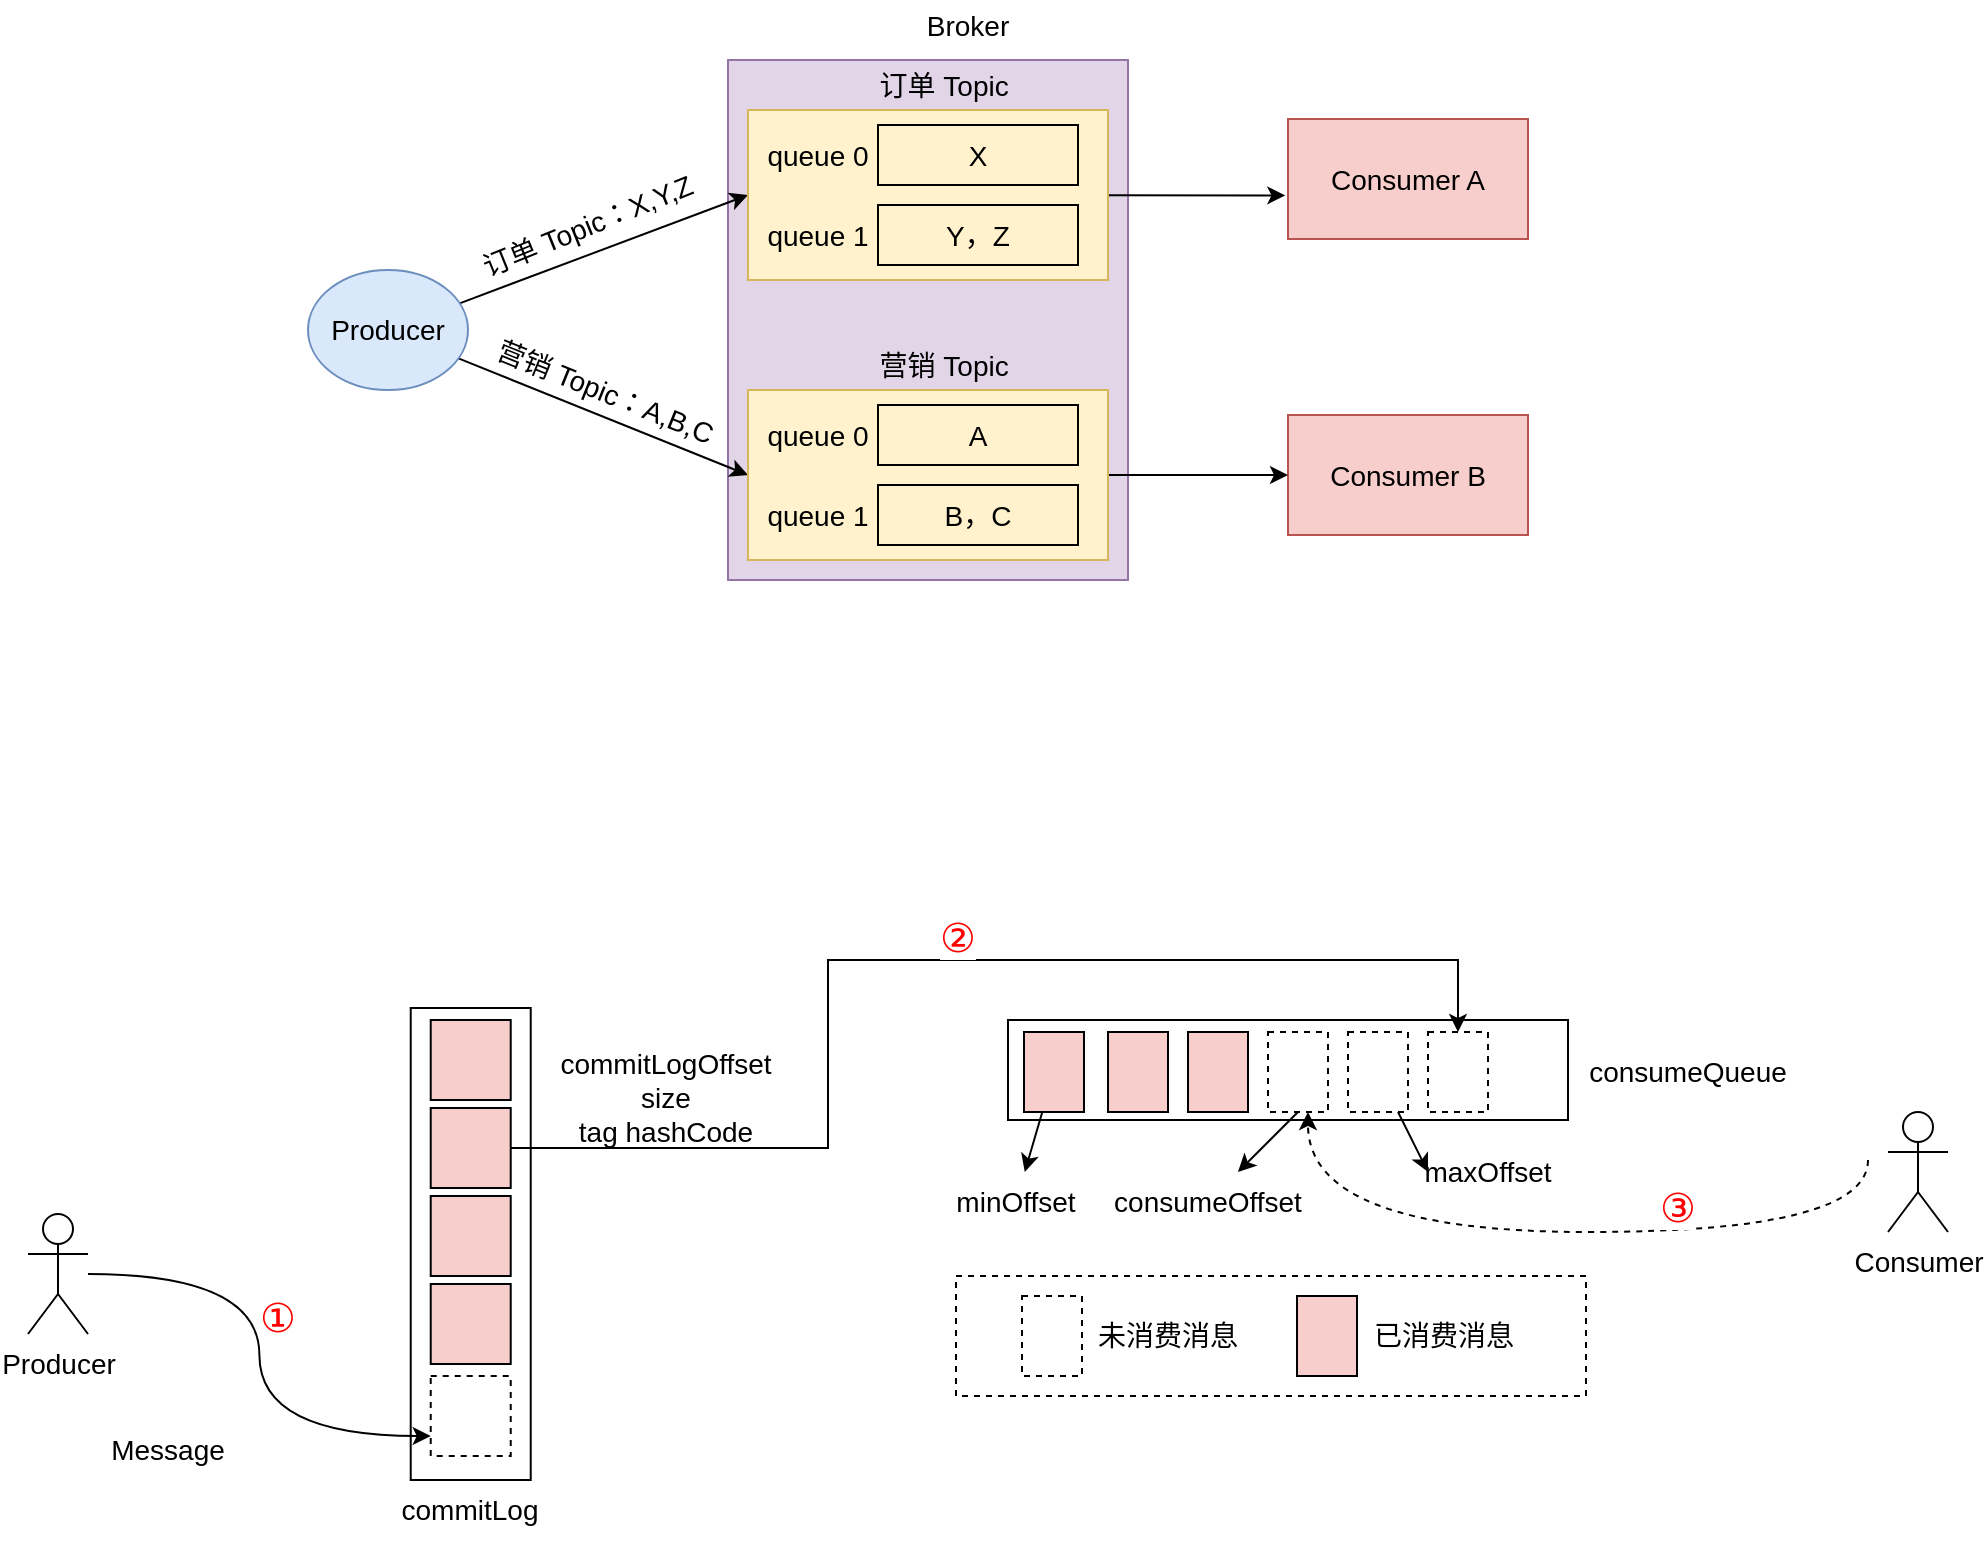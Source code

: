 <mxfile version="17.4.0" type="github">
  <diagram id="8jWHqD3x7RygeazGoGZq" name="Page-1">
    <mxGraphModel dx="1251" dy="661" grid="1" gridSize="10" guides="1" tooltips="1" connect="1" arrows="1" fold="1" page="1" pageScale="1" pageWidth="1169" pageHeight="1654" math="0" shadow="0">
      <root>
        <mxCell id="0" />
        <mxCell id="1" parent="0" />
        <mxCell id="ZXUQTXngMua6hEGJQAiq-223" value="" style="rounded=0;whiteSpace=wrap;html=1;labelBackgroundColor=default;fontSize=14;fillColor=#e1d5e7;strokeColor=#9673a6;" vertex="1" parent="1">
          <mxGeometry x="400" y="240" width="200" height="260" as="geometry" />
        </mxCell>
        <mxCell id="ZXUQTXngMua6hEGJQAiq-225" style="edgeStyle=none;rounded=0;jumpStyle=arc;jumpSize=13;orthogonalLoop=1;jettySize=auto;html=1;entryX=0;entryY=0.5;entryDx=0;entryDy=0;fontSize=14;fontColor=#000000;startArrow=none;startFill=0;endArrow=classic;endFill=1;strokeColor=#000000;" edge="1" parent="1" source="ZXUQTXngMua6hEGJQAiq-197" target="ZXUQTXngMua6hEGJQAiq-200">
          <mxGeometry relative="1" as="geometry" />
        </mxCell>
        <mxCell id="ZXUQTXngMua6hEGJQAiq-228" style="edgeStyle=none;rounded=0;jumpStyle=arc;jumpSize=13;orthogonalLoop=1;jettySize=auto;html=1;entryX=0;entryY=0.5;entryDx=0;entryDy=0;fontSize=14;fontColor=#000000;startArrow=none;startFill=0;endArrow=classic;endFill=1;strokeColor=#000000;" edge="1" parent="1" source="ZXUQTXngMua6hEGJQAiq-197" target="ZXUQTXngMua6hEGJQAiq-217">
          <mxGeometry relative="1" as="geometry" />
        </mxCell>
        <mxCell id="ZXUQTXngMua6hEGJQAiq-197" value="Producer" style="ellipse;whiteSpace=wrap;html=1;labelBackgroundColor=none;fillColor=#dae8fc;strokeColor=#6c8ebf;fontSize=14;" vertex="1" parent="1">
          <mxGeometry x="190" y="345" width="80" height="60" as="geometry" />
        </mxCell>
        <mxCell id="ZXUQTXngMua6hEGJQAiq-230" style="edgeStyle=none;rounded=0;jumpStyle=arc;jumpSize=13;orthogonalLoop=1;jettySize=auto;html=1;entryX=-0.011;entryY=0.637;entryDx=0;entryDy=0;entryPerimeter=0;fontSize=14;fontColor=#000000;startArrow=none;startFill=0;endArrow=classic;endFill=1;strokeColor=#000000;" edge="1" parent="1" source="ZXUQTXngMua6hEGJQAiq-200" target="ZXUQTXngMua6hEGJQAiq-204">
          <mxGeometry relative="1" as="geometry" />
        </mxCell>
        <mxCell id="ZXUQTXngMua6hEGJQAiq-200" value="" style="rounded=0;whiteSpace=wrap;html=1;labelBackgroundColor=default;fontSize=14;fillColor=#fff2cc;strokeColor=#d6b656;" vertex="1" parent="1">
          <mxGeometry x="410" y="265" width="180" height="85" as="geometry" />
        </mxCell>
        <mxCell id="ZXUQTXngMua6hEGJQAiq-204" value="Consumer A" style="rounded=0;whiteSpace=wrap;html=1;labelBackgroundColor=none;fontSize=14;fillColor=#f8cecc;strokeColor=#b85450;" vertex="1" parent="1">
          <mxGeometry x="680" y="269.5" width="120" height="60" as="geometry" />
        </mxCell>
        <mxCell id="ZXUQTXngMua6hEGJQAiq-205" value="Consumer&amp;nbsp;B" style="rounded=0;whiteSpace=wrap;html=1;labelBackgroundColor=none;fontSize=14;fillColor=#f8cecc;strokeColor=#b85450;" vertex="1" parent="1">
          <mxGeometry x="680" y="417.5" width="120" height="60" as="geometry" />
        </mxCell>
        <mxCell id="ZXUQTXngMua6hEGJQAiq-211" value="X" style="rounded=0;whiteSpace=wrap;html=1;labelBackgroundColor=none;fontSize=14;fontColor=#000000;fillColor=none;" vertex="1" parent="1">
          <mxGeometry x="475" y="272.5" width="100" height="30" as="geometry" />
        </mxCell>
        <mxCell id="ZXUQTXngMua6hEGJQAiq-212" value="Y，Z" style="rounded=0;whiteSpace=wrap;html=1;labelBackgroundColor=none;fontSize=14;fontColor=#000000;fillColor=none;" vertex="1" parent="1">
          <mxGeometry x="475" y="312.5" width="100" height="30" as="geometry" />
        </mxCell>
        <mxCell id="ZXUQTXngMua6hEGJQAiq-213" value="queue 0" style="text;html=1;strokeColor=none;fillColor=none;align=center;verticalAlign=middle;whiteSpace=wrap;rounded=0;labelBackgroundColor=none;fontSize=14;fontColor=#000000;" vertex="1" parent="1">
          <mxGeometry x="415" y="272.5" width="60" height="30" as="geometry" />
        </mxCell>
        <mxCell id="ZXUQTXngMua6hEGJQAiq-214" value="queue 1" style="text;html=1;strokeColor=none;fillColor=none;align=center;verticalAlign=middle;whiteSpace=wrap;rounded=0;labelBackgroundColor=none;fontSize=14;fontColor=#000000;" vertex="1" parent="1">
          <mxGeometry x="415" y="312.5" width="60" height="30" as="geometry" />
        </mxCell>
        <mxCell id="ZXUQTXngMua6hEGJQAiq-216" value="订单 Topic&amp;nbsp;" style="text;html=1;strokeColor=none;fillColor=none;align=center;verticalAlign=middle;whiteSpace=wrap;rounded=0;labelBackgroundColor=none;fontSize=14;fontColor=#000000;" vertex="1" parent="1">
          <mxGeometry x="460" y="240" width="100" height="25" as="geometry" />
        </mxCell>
        <mxCell id="ZXUQTXngMua6hEGJQAiq-231" style="edgeStyle=none;rounded=0;jumpStyle=arc;jumpSize=13;orthogonalLoop=1;jettySize=auto;html=1;entryX=0;entryY=0.5;entryDx=0;entryDy=0;fontSize=14;fontColor=#000000;startArrow=none;startFill=0;endArrow=classic;endFill=1;strokeColor=#000000;" edge="1" parent="1" source="ZXUQTXngMua6hEGJQAiq-217" target="ZXUQTXngMua6hEGJQAiq-205">
          <mxGeometry relative="1" as="geometry" />
        </mxCell>
        <mxCell id="ZXUQTXngMua6hEGJQAiq-217" value="" style="rounded=0;whiteSpace=wrap;html=1;labelBackgroundColor=default;fontSize=14;fillColor=#fff2cc;strokeColor=#d6b656;" vertex="1" parent="1">
          <mxGeometry x="410" y="405" width="180" height="85" as="geometry" />
        </mxCell>
        <mxCell id="ZXUQTXngMua6hEGJQAiq-218" value="A" style="rounded=0;whiteSpace=wrap;html=1;labelBackgroundColor=none;fontSize=14;fontColor=#000000;fillColor=none;" vertex="1" parent="1">
          <mxGeometry x="475" y="412.5" width="100" height="30" as="geometry" />
        </mxCell>
        <mxCell id="ZXUQTXngMua6hEGJQAiq-219" value="B，C" style="rounded=0;whiteSpace=wrap;html=1;labelBackgroundColor=none;fontSize=14;fontColor=#000000;fillColor=none;" vertex="1" parent="1">
          <mxGeometry x="475" y="452.5" width="100" height="30" as="geometry" />
        </mxCell>
        <mxCell id="ZXUQTXngMua6hEGJQAiq-220" value="queue 0" style="text;html=1;strokeColor=none;fillColor=none;align=center;verticalAlign=middle;whiteSpace=wrap;rounded=0;labelBackgroundColor=none;fontSize=14;fontColor=#000000;" vertex="1" parent="1">
          <mxGeometry x="415" y="412.5" width="60" height="30" as="geometry" />
        </mxCell>
        <mxCell id="ZXUQTXngMua6hEGJQAiq-221" value="queue 1" style="text;html=1;strokeColor=none;fillColor=none;align=center;verticalAlign=middle;whiteSpace=wrap;rounded=0;labelBackgroundColor=none;fontSize=14;fontColor=#000000;" vertex="1" parent="1">
          <mxGeometry x="415" y="452.5" width="60" height="30" as="geometry" />
        </mxCell>
        <mxCell id="ZXUQTXngMua6hEGJQAiq-222" value="营销 Topic&amp;nbsp;" style="text;html=1;strokeColor=none;fillColor=none;align=center;verticalAlign=middle;whiteSpace=wrap;rounded=0;labelBackgroundColor=none;fontSize=14;fontColor=#000000;" vertex="1" parent="1">
          <mxGeometry x="460" y="380" width="100" height="25" as="geometry" />
        </mxCell>
        <mxCell id="ZXUQTXngMua6hEGJQAiq-224" value="Broker" style="text;html=1;strokeColor=none;fillColor=none;align=center;verticalAlign=middle;whiteSpace=wrap;rounded=0;labelBackgroundColor=none;fontSize=14;fontColor=#000000;" vertex="1" parent="1">
          <mxGeometry x="470" y="210" width="100" height="25" as="geometry" />
        </mxCell>
        <mxCell id="ZXUQTXngMua6hEGJQAiq-227" value="订单 Topic：X,Y,Z" style="text;html=1;strokeColor=none;fillColor=none;align=center;verticalAlign=middle;whiteSpace=wrap;rounded=0;labelBackgroundColor=none;fontSize=14;fontColor=#000000;rotation=-22;" vertex="1" parent="1">
          <mxGeometry x="269.64" y="310.63" width="120" height="25" as="geometry" />
        </mxCell>
        <mxCell id="ZXUQTXngMua6hEGJQAiq-229" value="营销 Topic：A,B,C" style="text;html=1;strokeColor=none;fillColor=none;align=center;verticalAlign=middle;whiteSpace=wrap;rounded=0;labelBackgroundColor=none;fontSize=14;fontColor=#000000;rotation=22;" vertex="1" parent="1">
          <mxGeometry x="278.64" y="393" width="120" height="25" as="geometry" />
        </mxCell>
        <mxCell id="ZXUQTXngMua6hEGJQAiq-250" style="edgeStyle=orthogonalEdgeStyle;rounded=0;jumpStyle=arc;jumpSize=13;orthogonalLoop=1;jettySize=auto;html=1;entryX=0;entryY=0.75;entryDx=0;entryDy=0;fontSize=14;fontColor=#000000;startArrow=none;startFill=0;endArrow=classic;endFill=1;strokeColor=#000000;curved=1;" edge="1" parent="1" source="ZXUQTXngMua6hEGJQAiq-236" target="ZXUQTXngMua6hEGJQAiq-248">
          <mxGeometry relative="1" as="geometry" />
        </mxCell>
        <mxCell id="ZXUQTXngMua6hEGJQAiq-236" value="Producer" style="shape=umlActor;verticalLabelPosition=bottom;verticalAlign=top;html=1;outlineConnect=0;labelBackgroundColor=none;fontSize=14;fontColor=#000000;fillColor=none;" vertex="1" parent="1">
          <mxGeometry x="50" y="817" width="30" height="60" as="geometry" />
        </mxCell>
        <mxCell id="ZXUQTXngMua6hEGJQAiq-241" value="" style="rounded=0;whiteSpace=wrap;html=1;labelBackgroundColor=none;fontSize=14;fontColor=#000000;fillColor=none;" vertex="1" parent="1">
          <mxGeometry x="241.36" y="714" width="60" height="236" as="geometry" />
        </mxCell>
        <mxCell id="ZXUQTXngMua6hEGJQAiq-243" value="" style="rounded=0;whiteSpace=wrap;html=1;labelBackgroundColor=none;fontSize=14;fillColor=#F8CECC;strokeColor=#000000;" vertex="1" parent="1">
          <mxGeometry x="251.36" y="720" width="40" height="40" as="geometry" />
        </mxCell>
        <mxCell id="ZXUQTXngMua6hEGJQAiq-260" style="edgeStyle=orthogonalEdgeStyle;rounded=0;jumpStyle=arc;jumpSize=13;orthogonalLoop=1;jettySize=auto;html=1;entryX=0.5;entryY=0;entryDx=0;entryDy=0;fontSize=14;fontColor=#000000;startArrow=none;startFill=0;endArrow=classic;endFill=1;strokeColor=#000000;" edge="1" parent="1" source="ZXUQTXngMua6hEGJQAiq-244" target="ZXUQTXngMua6hEGJQAiq-257">
          <mxGeometry relative="1" as="geometry">
            <Array as="points">
              <mxPoint x="450" y="784" />
              <mxPoint x="450" y="690" />
              <mxPoint x="765" y="690" />
            </Array>
          </mxGeometry>
        </mxCell>
        <mxCell id="ZXUQTXngMua6hEGJQAiq-244" value="" style="rounded=0;whiteSpace=wrap;html=1;labelBackgroundColor=none;fontSize=14;fontColor=#000000;fillColor=#F8CECC;" vertex="1" parent="1">
          <mxGeometry x="251.36" y="764" width="40" height="40" as="geometry" />
        </mxCell>
        <mxCell id="ZXUQTXngMua6hEGJQAiq-245" value="" style="rounded=0;whiteSpace=wrap;html=1;labelBackgroundColor=none;fontSize=14;fontColor=#000000;fillColor=#F8CECC;" vertex="1" parent="1">
          <mxGeometry x="251.36" y="808" width="40" height="40" as="geometry" />
        </mxCell>
        <mxCell id="ZXUQTXngMua6hEGJQAiq-247" value="" style="rounded=0;whiteSpace=wrap;html=1;labelBackgroundColor=none;fontSize=14;fontColor=#000000;fillColor=#F8CECC;" vertex="1" parent="1">
          <mxGeometry x="251.36" y="852" width="40" height="40" as="geometry" />
        </mxCell>
        <mxCell id="ZXUQTXngMua6hEGJQAiq-248" value="" style="rounded=0;whiteSpace=wrap;html=1;labelBackgroundColor=none;fontSize=14;fontColor=#000000;fillColor=none;dashed=1;" vertex="1" parent="1">
          <mxGeometry x="251.36" y="898" width="40" height="40" as="geometry" />
        </mxCell>
        <mxCell id="ZXUQTXngMua6hEGJQAiq-251" value="" style="rounded=0;whiteSpace=wrap;html=1;labelBackgroundColor=none;fontSize=14;fontColor=#000000;fillColor=none;" vertex="1" parent="1">
          <mxGeometry x="540" y="720" width="280" height="50" as="geometry" />
        </mxCell>
        <mxCell id="ZXUQTXngMua6hEGJQAiq-309" style="edgeStyle=none;rounded=0;jumpStyle=arc;jumpSize=13;orthogonalLoop=1;jettySize=auto;html=1;fontSize=14;fontColor=#000000;startArrow=none;startFill=0;endArrow=classic;endFill=1;strokeColor=#000000;" edge="1" parent="1" source="ZXUQTXngMua6hEGJQAiq-252" target="ZXUQTXngMua6hEGJQAiq-307">
          <mxGeometry relative="1" as="geometry" />
        </mxCell>
        <mxCell id="ZXUQTXngMua6hEGJQAiq-252" value="" style="rounded=0;whiteSpace=wrap;html=1;labelBackgroundColor=none;fontSize=14;fillColor=#F8CECC;strokeColor=#000000;" vertex="1" parent="1">
          <mxGeometry x="548" y="726" width="30" height="40" as="geometry" />
        </mxCell>
        <mxCell id="ZXUQTXngMua6hEGJQAiq-253" value="" style="rounded=0;whiteSpace=wrap;html=1;labelBackgroundColor=none;fontSize=14;fillColor=#F8CECC;strokeColor=#000000;" vertex="1" parent="1">
          <mxGeometry x="590" y="726" width="30" height="40" as="geometry" />
        </mxCell>
        <mxCell id="ZXUQTXngMua6hEGJQAiq-254" value="" style="rounded=0;whiteSpace=wrap;html=1;labelBackgroundColor=none;fontSize=14;fillColor=#F8CECC;strokeColor=#000000;" vertex="1" parent="1">
          <mxGeometry x="630" y="726" width="30" height="40" as="geometry" />
        </mxCell>
        <mxCell id="ZXUQTXngMua6hEGJQAiq-303" style="rounded=0;jumpStyle=arc;jumpSize=13;orthogonalLoop=1;jettySize=auto;html=1;entryX=0.75;entryY=0;entryDx=0;entryDy=0;fontSize=14;fontColor=#000000;startArrow=none;startFill=0;endArrow=classic;endFill=1;strokeColor=#000000;exitX=0.5;exitY=1;exitDx=0;exitDy=0;" edge="1" parent="1" source="ZXUQTXngMua6hEGJQAiq-255" target="ZXUQTXngMua6hEGJQAiq-302">
          <mxGeometry relative="1" as="geometry" />
        </mxCell>
        <mxCell id="ZXUQTXngMua6hEGJQAiq-255" value="" style="rounded=0;whiteSpace=wrap;html=1;labelBackgroundColor=none;fontSize=14;fillColor=none;strokeColor=#000000;dashed=1;" vertex="1" parent="1">
          <mxGeometry x="670" y="726" width="30" height="40" as="geometry" />
        </mxCell>
        <mxCell id="ZXUQTXngMua6hEGJQAiq-312" style="edgeStyle=none;rounded=0;jumpStyle=arc;jumpSize=13;orthogonalLoop=1;jettySize=auto;html=1;entryX=0;entryY=0.5;entryDx=0;entryDy=0;fontSize=14;fontColor=#000000;startArrow=none;startFill=0;endArrow=classic;endFill=1;strokeColor=#000000;" edge="1" parent="1" source="ZXUQTXngMua6hEGJQAiq-256" target="ZXUQTXngMua6hEGJQAiq-311">
          <mxGeometry relative="1" as="geometry" />
        </mxCell>
        <mxCell id="ZXUQTXngMua6hEGJQAiq-256" value="" style="rounded=0;whiteSpace=wrap;html=1;labelBackgroundColor=none;fontSize=14;fillColor=none;strokeColor=#000000;dashed=1;" vertex="1" parent="1">
          <mxGeometry x="710" y="726" width="30" height="40" as="geometry" />
        </mxCell>
        <mxCell id="ZXUQTXngMua6hEGJQAiq-257" value="" style="rounded=0;whiteSpace=wrap;html=1;labelBackgroundColor=none;fontSize=14;fillColor=none;strokeColor=#000000;dashed=1;" vertex="1" parent="1">
          <mxGeometry x="750" y="726" width="30" height="40" as="geometry" />
        </mxCell>
        <mxCell id="ZXUQTXngMua6hEGJQAiq-290" value="commitLogOffset&lt;br&gt;size&lt;br&gt;tag hashCode" style="text;html=1;strokeColor=none;fillColor=none;align=center;verticalAlign=middle;whiteSpace=wrap;rounded=0;labelBackgroundColor=none;fontSize=14;fontColor=#000000;" vertex="1" parent="1">
          <mxGeometry x="338.64" y="744" width="60" height="30" as="geometry" />
        </mxCell>
        <mxCell id="ZXUQTXngMua6hEGJQAiq-300" style="edgeStyle=orthogonalEdgeStyle;rounded=0;jumpStyle=arc;jumpSize=13;orthogonalLoop=1;jettySize=auto;html=1;fontSize=14;fontColor=#000000;startArrow=none;startFill=0;endArrow=classic;endFill=1;strokeColor=#000000;curved=1;dashed=1;" edge="1" parent="1">
          <mxGeometry relative="1" as="geometry">
            <mxPoint x="970" y="790" as="sourcePoint" />
            <mxPoint x="690" y="766" as="targetPoint" />
            <Array as="points">
              <mxPoint x="970" y="826" />
              <mxPoint x="690" y="826" />
            </Array>
          </mxGeometry>
        </mxCell>
        <mxCell id="ZXUQTXngMua6hEGJQAiq-295" value="Consumer" style="shape=umlActor;verticalLabelPosition=bottom;verticalAlign=top;html=1;outlineConnect=0;labelBackgroundColor=none;fontSize=14;fontColor=#000000;fillColor=none;" vertex="1" parent="1">
          <mxGeometry x="980" y="766" width="30" height="60" as="geometry" />
        </mxCell>
        <mxCell id="ZXUQTXngMua6hEGJQAiq-302" value="consumeOffset" style="text;html=1;strokeColor=none;fillColor=none;align=center;verticalAlign=middle;whiteSpace=wrap;rounded=0;labelBackgroundColor=none;fontSize=14;fontColor=#000000;" vertex="1" parent="1">
          <mxGeometry x="610" y="796" width="60" height="30" as="geometry" />
        </mxCell>
        <mxCell id="ZXUQTXngMua6hEGJQAiq-307" value="minOffset" style="text;html=1;strokeColor=none;fillColor=none;align=center;verticalAlign=middle;whiteSpace=wrap;rounded=0;labelBackgroundColor=none;fontSize=14;fontColor=#000000;" vertex="1" parent="1">
          <mxGeometry x="514" y="796" width="60" height="30" as="geometry" />
        </mxCell>
        <mxCell id="ZXUQTXngMua6hEGJQAiq-311" value="maxOffset" style="text;html=1;strokeColor=none;fillColor=none;align=center;verticalAlign=middle;whiteSpace=wrap;rounded=0;labelBackgroundColor=none;fontSize=14;fontColor=#000000;" vertex="1" parent="1">
          <mxGeometry x="750" y="781" width="60" height="30" as="geometry" />
        </mxCell>
        <mxCell id="ZXUQTXngMua6hEGJQAiq-319" value="Message" style="text;html=1;strokeColor=none;fillColor=none;align=center;verticalAlign=middle;whiteSpace=wrap;rounded=0;labelBackgroundColor=none;fontSize=14;fontColor=#000000;" vertex="1" parent="1">
          <mxGeometry x="90" y="920" width="60" height="30" as="geometry" />
        </mxCell>
        <mxCell id="ZXUQTXngMua6hEGJQAiq-321" value="consumeQueue" style="text;html=1;strokeColor=none;fillColor=none;align=center;verticalAlign=middle;whiteSpace=wrap;rounded=0;dashed=1;labelBackgroundColor=none;fontSize=14;fontColor=#000000;" vertex="1" parent="1">
          <mxGeometry x="850" y="731" width="60" height="30" as="geometry" />
        </mxCell>
        <mxCell id="ZXUQTXngMua6hEGJQAiq-324" value="&lt;span style=&quot;font-family: arial, sans-serif; font-size: 20px; background-color: rgb(255, 255, 255);&quot;&gt;①&lt;/span&gt;" style="text;html=1;strokeColor=none;fillColor=none;align=center;verticalAlign=middle;whiteSpace=wrap;rounded=0;dashed=1;labelBackgroundColor=none;fontSize=20;fontColor=#FF0000;" vertex="1" parent="1">
          <mxGeometry x="160" y="859" width="30" height="18" as="geometry" />
        </mxCell>
        <mxCell id="ZXUQTXngMua6hEGJQAiq-325" value="&lt;span style=&quot;font-family: arial, sans-serif; font-size: 20px; background-color: rgb(255, 255, 255);&quot;&gt;②&lt;/span&gt;" style="text;html=1;strokeColor=none;fillColor=none;align=center;verticalAlign=middle;whiteSpace=wrap;rounded=0;dashed=1;labelBackgroundColor=none;fontSize=20;fontColor=#FF0000;" vertex="1" parent="1">
          <mxGeometry x="500" y="669" width="30" height="18" as="geometry" />
        </mxCell>
        <mxCell id="ZXUQTXngMua6hEGJQAiq-328" value="&lt;span style=&quot;font-family: &amp;#34;arial&amp;#34; , sans-serif ; background-color: rgb(255 , 255 , 255)&quot;&gt;&lt;font style=&quot;font-size: 20px&quot;&gt;③&lt;/font&gt;&lt;/span&gt;" style="text;html=1;strokeColor=none;fillColor=none;align=center;verticalAlign=middle;whiteSpace=wrap;rounded=0;dashed=1;labelBackgroundColor=none;fontSize=20;fontColor=#FF0000;" vertex="1" parent="1">
          <mxGeometry x="860" y="804" width="30" height="18" as="geometry" />
        </mxCell>
        <mxCell id="ZXUQTXngMua6hEGJQAiq-329" value="" style="rounded=0;whiteSpace=wrap;html=1;labelBackgroundColor=none;fontSize=14;fillColor=none;strokeColor=#000000;dashed=1;" vertex="1" parent="1">
          <mxGeometry x="514" y="848" width="315" height="60" as="geometry" />
        </mxCell>
        <mxCell id="ZXUQTXngMua6hEGJQAiq-331" value="" style="rounded=0;whiteSpace=wrap;html=1;labelBackgroundColor=none;fontSize=14;fontColor=#000000;fillColor=none;dashed=1;" vertex="1" parent="1">
          <mxGeometry x="547" y="858" width="30" height="40" as="geometry" />
        </mxCell>
        <mxCell id="ZXUQTXngMua6hEGJQAiq-332" value="未消费消息" style="text;html=1;strokeColor=none;fillColor=none;align=center;verticalAlign=middle;whiteSpace=wrap;rounded=0;dashed=1;labelBackgroundColor=none;fontSize=14;fontColor=#000000;" vertex="1" parent="1">
          <mxGeometry x="584" y="863" width="72" height="30" as="geometry" />
        </mxCell>
        <mxCell id="ZXUQTXngMua6hEGJQAiq-333" value="" style="rounded=0;whiteSpace=wrap;html=1;labelBackgroundColor=none;fontSize=14;fillColor=#f8cecc;strokeColor=#000000;" vertex="1" parent="1">
          <mxGeometry x="684.5" y="858" width="30" height="40" as="geometry" />
        </mxCell>
        <mxCell id="ZXUQTXngMua6hEGJQAiq-334" value="已消费消息" style="text;html=1;strokeColor=none;fillColor=none;align=center;verticalAlign=middle;whiteSpace=wrap;rounded=0;dashed=1;labelBackgroundColor=none;fontSize=14;fontColor=#000000;" vertex="1" parent="1">
          <mxGeometry x="721.5" y="863" width="72" height="30" as="geometry" />
        </mxCell>
        <mxCell id="ZXUQTXngMua6hEGJQAiq-335" value="commitLog" style="text;html=1;strokeColor=none;fillColor=none;align=center;verticalAlign=middle;whiteSpace=wrap;rounded=0;labelBackgroundColor=none;fontSize=14;fontColor=#000000;" vertex="1" parent="1">
          <mxGeometry x="241.36" y="950" width="60" height="30" as="geometry" />
        </mxCell>
      </root>
    </mxGraphModel>
  </diagram>
</mxfile>
